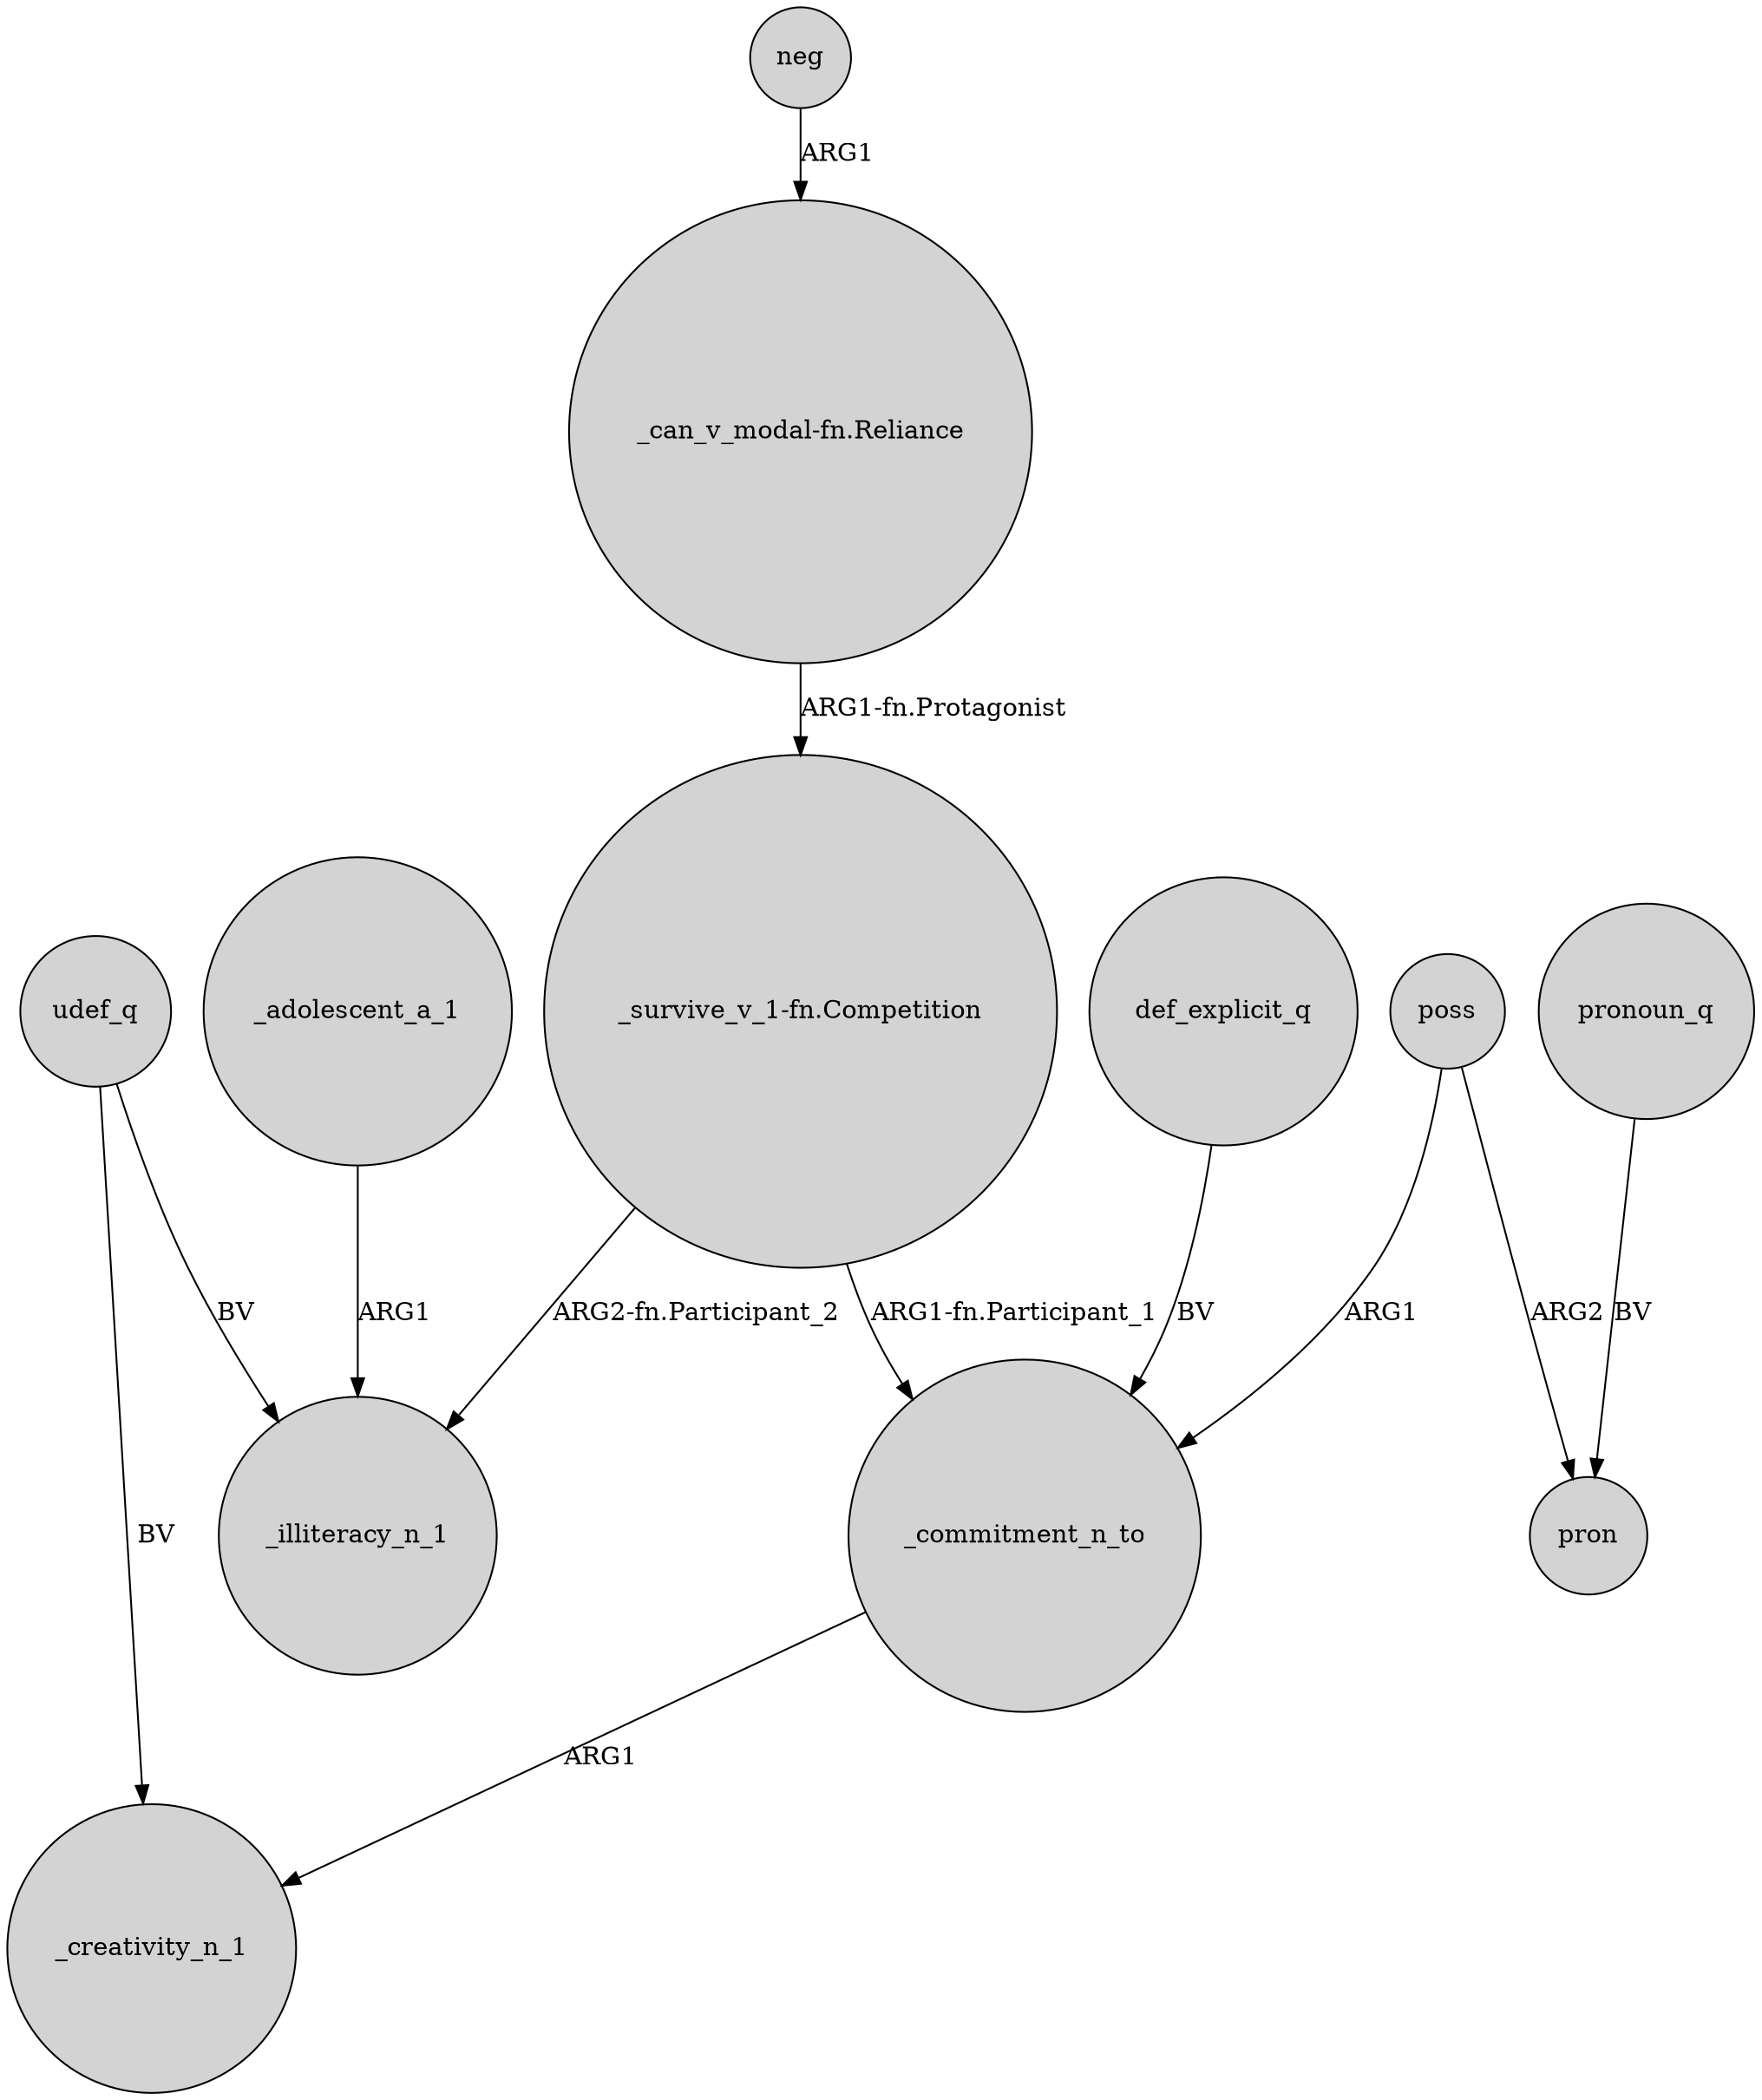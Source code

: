digraph {
	node [shape=circle style=filled]
	_commitment_n_to -> _creativity_n_1 [label=ARG1]
	neg -> "_can_v_modal-fn.Reliance" [label=ARG1]
	def_explicit_q -> _commitment_n_to [label=BV]
	poss -> _commitment_n_to [label=ARG1]
	"_can_v_modal-fn.Reliance" -> "_survive_v_1-fn.Competition" [label="ARG1-fn.Protagonist"]
	"_survive_v_1-fn.Competition" -> _commitment_n_to [label="ARG1-fn.Participant_1"]
	udef_q -> _illiteracy_n_1 [label=BV]
	udef_q -> _creativity_n_1 [label=BV]
	pronoun_q -> pron [label=BV]
	"_survive_v_1-fn.Competition" -> _illiteracy_n_1 [label="ARG2-fn.Participant_2"]
	_adolescent_a_1 -> _illiteracy_n_1 [label=ARG1]
	poss -> pron [label=ARG2]
}
